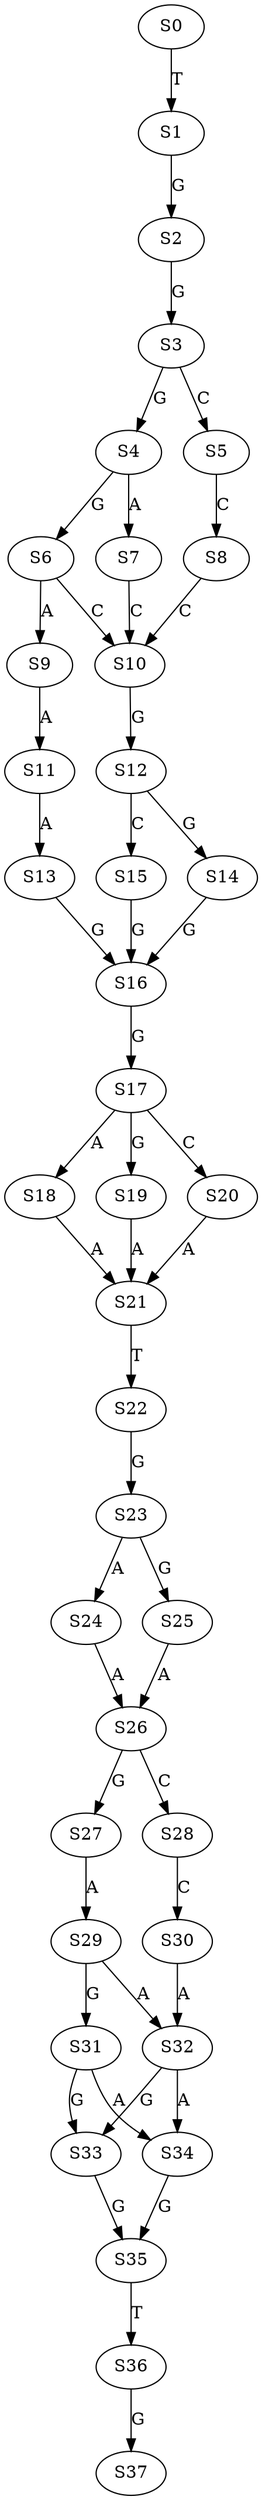 strict digraph  {
	S0 -> S1 [ label = T ];
	S1 -> S2 [ label = G ];
	S2 -> S3 [ label = G ];
	S3 -> S4 [ label = G ];
	S3 -> S5 [ label = C ];
	S4 -> S6 [ label = G ];
	S4 -> S7 [ label = A ];
	S5 -> S8 [ label = C ];
	S6 -> S9 [ label = A ];
	S6 -> S10 [ label = C ];
	S7 -> S10 [ label = C ];
	S8 -> S10 [ label = C ];
	S9 -> S11 [ label = A ];
	S10 -> S12 [ label = G ];
	S11 -> S13 [ label = A ];
	S12 -> S14 [ label = G ];
	S12 -> S15 [ label = C ];
	S13 -> S16 [ label = G ];
	S14 -> S16 [ label = G ];
	S15 -> S16 [ label = G ];
	S16 -> S17 [ label = G ];
	S17 -> S18 [ label = A ];
	S17 -> S19 [ label = G ];
	S17 -> S20 [ label = C ];
	S18 -> S21 [ label = A ];
	S19 -> S21 [ label = A ];
	S20 -> S21 [ label = A ];
	S21 -> S22 [ label = T ];
	S22 -> S23 [ label = G ];
	S23 -> S24 [ label = A ];
	S23 -> S25 [ label = G ];
	S24 -> S26 [ label = A ];
	S25 -> S26 [ label = A ];
	S26 -> S27 [ label = G ];
	S26 -> S28 [ label = C ];
	S27 -> S29 [ label = A ];
	S28 -> S30 [ label = C ];
	S29 -> S31 [ label = G ];
	S29 -> S32 [ label = A ];
	S30 -> S32 [ label = A ];
	S31 -> S33 [ label = G ];
	S31 -> S34 [ label = A ];
	S32 -> S34 [ label = A ];
	S32 -> S33 [ label = G ];
	S33 -> S35 [ label = G ];
	S34 -> S35 [ label = G ];
	S35 -> S36 [ label = T ];
	S36 -> S37 [ label = G ];
}
